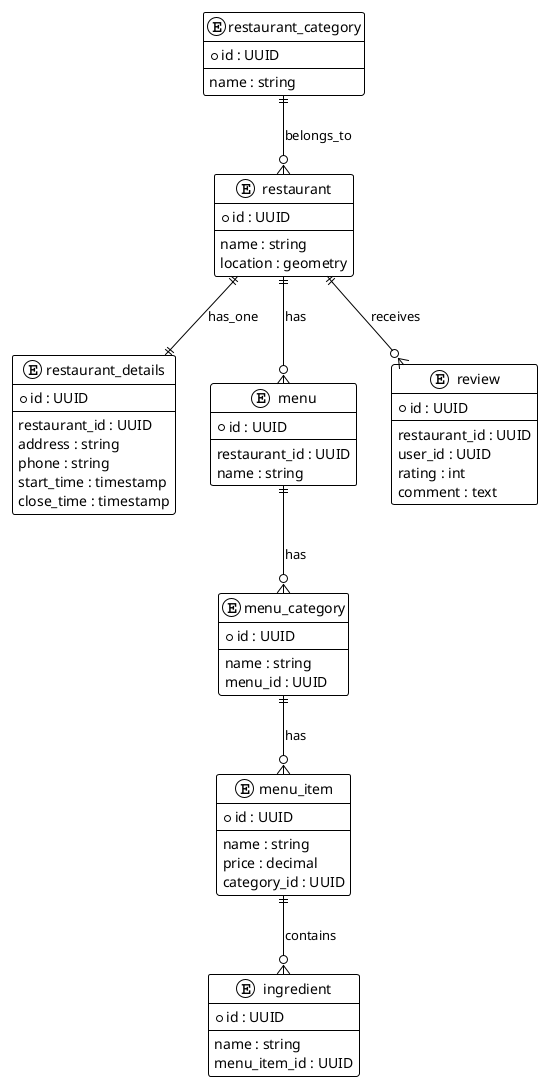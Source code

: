 @startuml View Restaurants and Menus
!theme plain

entity restaurant {
    *id : UUID
    --
    name : string
    location : geometry
}

entity restaurant_category {
    *id : UUID
    --
    name : string
}

entity restaurant_details {
    *id : UUID
    --
    restaurant_id : UUID
    address : string
    phone : string
    start_time : timestamp
    close_time : timestamp
}

entity menu {
    *id : UUID
    --
    restaurant_id : UUID
    name : string
}

entity menu_category {
    *id : UUID
    --
    name : string
    menu_id : UUID
}

entity menu_item {
    *id : UUID
    --
    name : string
    price : decimal
    category_id : UUID
}

entity ingredient {
    *id : UUID
    --
    name : string
    menu_item_id : UUID
}

entity review {
    *id : UUID
    --
    restaurant_id : UUID
    user_id : UUID
    rating : int
    comment : text
}

' ===========================
' Relationships
' ===========================

restaurant_category ||--o{ restaurant : belongs_to
restaurant ||--|| restaurant_details : has_one
restaurant ||--o{ menu : has
menu ||--o{ menu_category : has
menu_category ||--o{ menu_item : has
menu_item ||--o{ ingredient : contains
restaurant ||--o{ review : receives

@enduml
